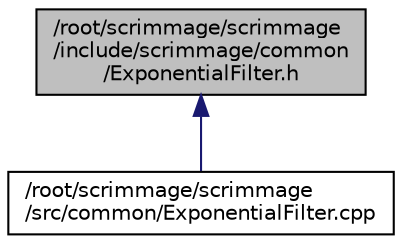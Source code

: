 digraph "/root/scrimmage/scrimmage/include/scrimmage/common/ExponentialFilter.h"
{
 // LATEX_PDF_SIZE
  edge [fontname="Helvetica",fontsize="10",labelfontname="Helvetica",labelfontsize="10"];
  node [fontname="Helvetica",fontsize="10",shape=record];
  Node1 [label="/root/scrimmage/scrimmage\l/include/scrimmage/common\l/ExponentialFilter.h",height=0.2,width=0.4,color="black", fillcolor="grey75", style="filled", fontcolor="black",tooltip="Brief file description."];
  Node1 -> Node2 [dir="back",color="midnightblue",fontsize="10",style="solid",fontname="Helvetica"];
  Node2 [label="/root/scrimmage/scrimmage\l/src/common/ExponentialFilter.cpp",height=0.2,width=0.4,color="black", fillcolor="white", style="filled",URL="$ExponentialFilter_8cpp.html",tooltip="Brief file description."];
}
